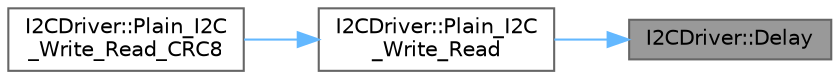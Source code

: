 digraph "I2CDriver::Delay"
{
 // LATEX_PDF_SIZE
  bgcolor="transparent";
  edge [fontname=Helvetica,fontsize=10,labelfontname=Helvetica,labelfontsize=10];
  node [fontname=Helvetica,fontsize=10,shape=box,height=0.2,width=0.4];
  rankdir="RL";
  Node1 [label="I2CDriver::Delay",height=0.2,width=0.4,color="gray40", fillcolor="grey60", style="filled", fontcolor="black",tooltip=" "];
  Node1 -> Node2 [dir="back",color="steelblue1",style="solid"];
  Node2 [label="I2CDriver::Plain_I2C\l_Write_Read",height=0.2,width=0.4,color="grey40", fillcolor="white", style="filled",URL="$class_i2_c_driver.html#a1e025ccfccece30b7d42acd1bf7e8e41",tooltip=" "];
  Node2 -> Node3 [dir="back",color="steelblue1",style="solid"];
  Node3 [label="I2CDriver::Plain_I2C\l_Write_Read_CRC8",height=0.2,width=0.4,color="grey40", fillcolor="white", style="filled",URL="$class_i2_c_driver.html#a732c5b799a0aecde0d908ee981872572",tooltip=" "];
}
